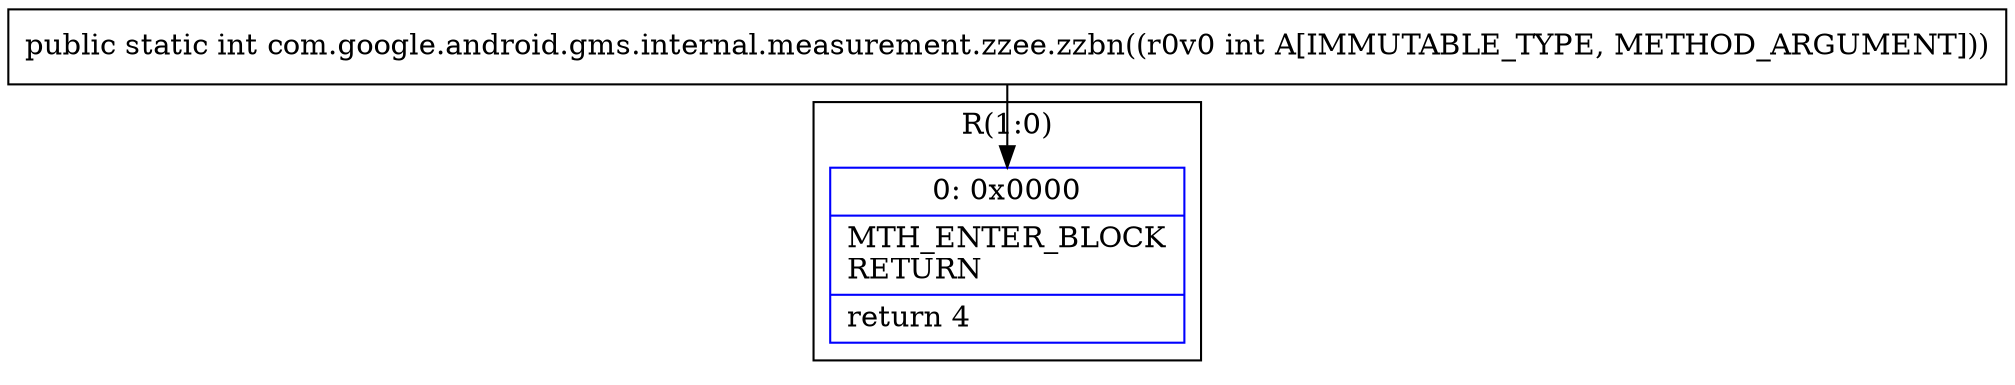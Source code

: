 digraph "CFG forcom.google.android.gms.internal.measurement.zzee.zzbn(I)I" {
subgraph cluster_Region_1206539211 {
label = "R(1:0)";
node [shape=record,color=blue];
Node_0 [shape=record,label="{0\:\ 0x0000|MTH_ENTER_BLOCK\lRETURN\l|return 4\l}"];
}
MethodNode[shape=record,label="{public static int com.google.android.gms.internal.measurement.zzee.zzbn((r0v0 int A[IMMUTABLE_TYPE, METHOD_ARGUMENT])) }"];
MethodNode -> Node_0;
}

